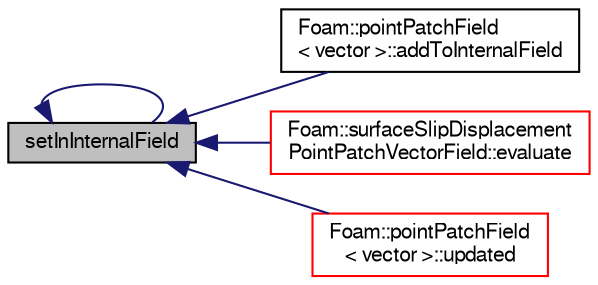 digraph "setInInternalField"
{
  bgcolor="transparent";
  edge [fontname="FreeSans",fontsize="10",labelfontname="FreeSans",labelfontsize="10"];
  node [fontname="FreeSans",fontsize="10",shape=record];
  rankdir="LR";
  Node132 [label="setInInternalField",height=0.2,width=0.4,color="black", fillcolor="grey75", style="filled", fontcolor="black"];
  Node132 -> Node133 [dir="back",color="midnightblue",fontsize="10",style="solid",fontname="FreeSans"];
  Node133 [label="Foam::pointPatchField\l\< vector \>::addToInternalField",height=0.2,width=0.4,color="black",URL="$a22946.html#ad64ab84c5bdc4db889a4c0a7b14c7b39",tooltip="Given the internal field and a patch field,. "];
  Node132 -> Node134 [dir="back",color="midnightblue",fontsize="10",style="solid",fontname="FreeSans"];
  Node134 [label="Foam::surfaceSlipDisplacement\lPointPatchVectorField::evaluate",height=0.2,width=0.4,color="red",URL="$a23414.html#a3b59c070ab0408e3bbb21927540159f4",tooltip="Update the patch field. "];
  Node132 -> Node132 [dir="back",color="midnightblue",fontsize="10",style="solid",fontname="FreeSans"];
  Node132 -> Node138 [dir="back",color="midnightblue",fontsize="10",style="solid",fontname="FreeSans"];
  Node138 [label="Foam::pointPatchField\l\< vector \>::updated",height=0.2,width=0.4,color="red",URL="$a22946.html#adb515d6ca9be66613efaaeb72c9709db",tooltip="Return true if the boundary condition has already been updated. "];
}
